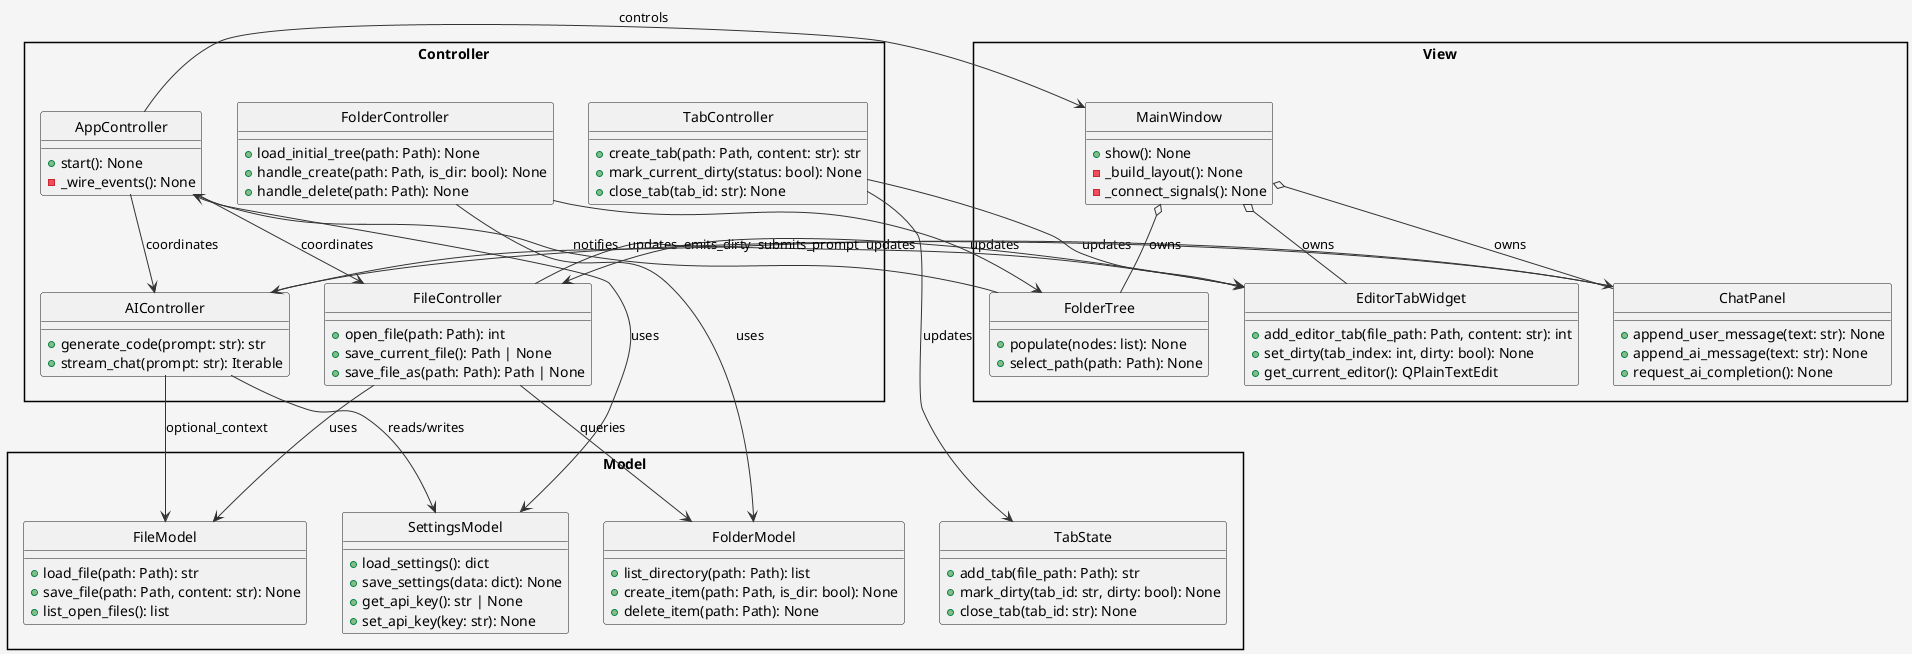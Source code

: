 @startuml ArchitectureDiagram
' MVC構造のクラス図。ControllerがModelとView間の仲介を行う。
skinparam style strictuml
skinparam packageStyle rectangle
skinparam backgroundColor #f5f5f5
skinparam ArrowColor #333333
skinparam ArrowThickness 1
skinparam defaultTextAlignment center

package "Model" {
  class FileModel {
    +load_file(path: Path): str
    +save_file(path: Path, content: str): None
    +list_open_files(): list
  }

  class FolderModel {
    +list_directory(path: Path): list
    +create_item(path: Path, is_dir: bool): None
    +delete_item(path: Path): None
  }

  class TabState {
    +add_tab(file_path: Path): str
    +mark_dirty(tab_id: str, dirty: bool): None
    +close_tab(tab_id: str): None
  }

  class SettingsModel {
    +load_settings(): dict
    +save_settings(data: dict): None
    +get_api_key(): str | None
    +set_api_key(key: str): None
  }
}

package "View" {
  class MainWindow {
    +show(): None
    -_build_layout(): None
    -_connect_signals(): None
  }

  class EditorTabWidget {
    +add_editor_tab(file_path: Path, content: str): int
    +set_dirty(tab_index: int, dirty: bool): None
    +get_current_editor(): QPlainTextEdit
  }

  class FolderTree {
    +populate(nodes: list): None
    +select_path(path: Path): None
  }

  class ChatPanel {
    +append_user_message(text: str): None
    +append_ai_message(text: str): None
    +request_ai_completion(): None
  }
}

package "Controller" {
  class AppController {
    +start(): None
    -_wire_events(): None
  }

  class FileController {
    +open_file(path: Path): int
    +save_current_file(): Path | None
    +save_file_as(path: Path): Path | None
  }

  class FolderController {
    +load_initial_tree(path: Path): None
    +handle_create(path: Path, is_dir: bool): None
    +handle_delete(path: Path): None
  }

  class TabController {
    +create_tab(path: Path, content: str): str
    +mark_current_dirty(status: bool): None
    +close_tab(tab_id: str): None
  }

  class AIController {
    +generate_code(prompt: str): str
    +stream_chat(prompt: str): Iterable
  }
}

AppController --> MainWindow : controls
AppController --> FileController : coordinates
AppController --> AIController : coordinates
AppController --> SettingsModel : uses

FileController --> FileModel : uses
FileController --> EditorTabWidget : updates
FileController --> FolderModel : queries
FolderController --> FolderModel : uses
FolderController --> FolderTree : updates
TabController --> TabState : updates
TabController --> EditorTabWidget : updates

AIController --> ChatPanel : updates
AIController --> SettingsModel : reads/writes
AIController --> FileModel : optional_context

MainWindow o-- EditorTabWidget : owns
MainWindow o-- FolderTree : owns
MainWindow o-- ChatPanel : owns

FolderTree --> AppController : notifies
EditorTabWidget --> FileController : emits_dirty
ChatPanel --> AIController : submits_prompt

@enduml
